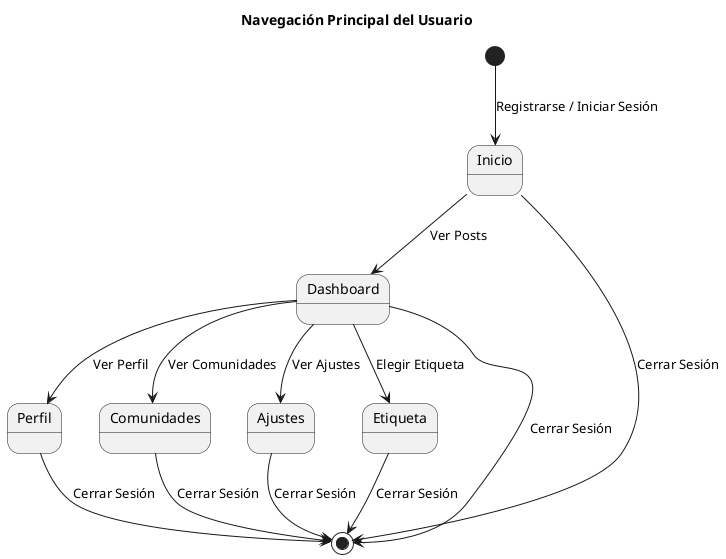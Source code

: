 @startuml
title Navegación Principal del Usuario

state Inicio
state Dashboard
state Perfil
state Comunidades
state Ajustes
state Etiqueta

[*] --> Inicio : Registrarse / Iniciar Sesión
Inicio --> Dashboard : Ver Posts

Dashboard --> Perfil : Ver Perfil
Dashboard --> Comunidades : Ver Comunidades
Dashboard --> Ajustes : Ver Ajustes
Dashboard --> Etiqueta : Elegir Etiqueta

' Cierre de sesión
Inicio --> [*] : Cerrar Sesión
Dashboard --> [*] : Cerrar Sesión
Perfil --> [*] : Cerrar Sesión
Comunidades --> [*] : Cerrar Sesión
Ajustes --> [*] : Cerrar Sesión
Etiqueta --> [*] : Cerrar Sesión

@enduml
